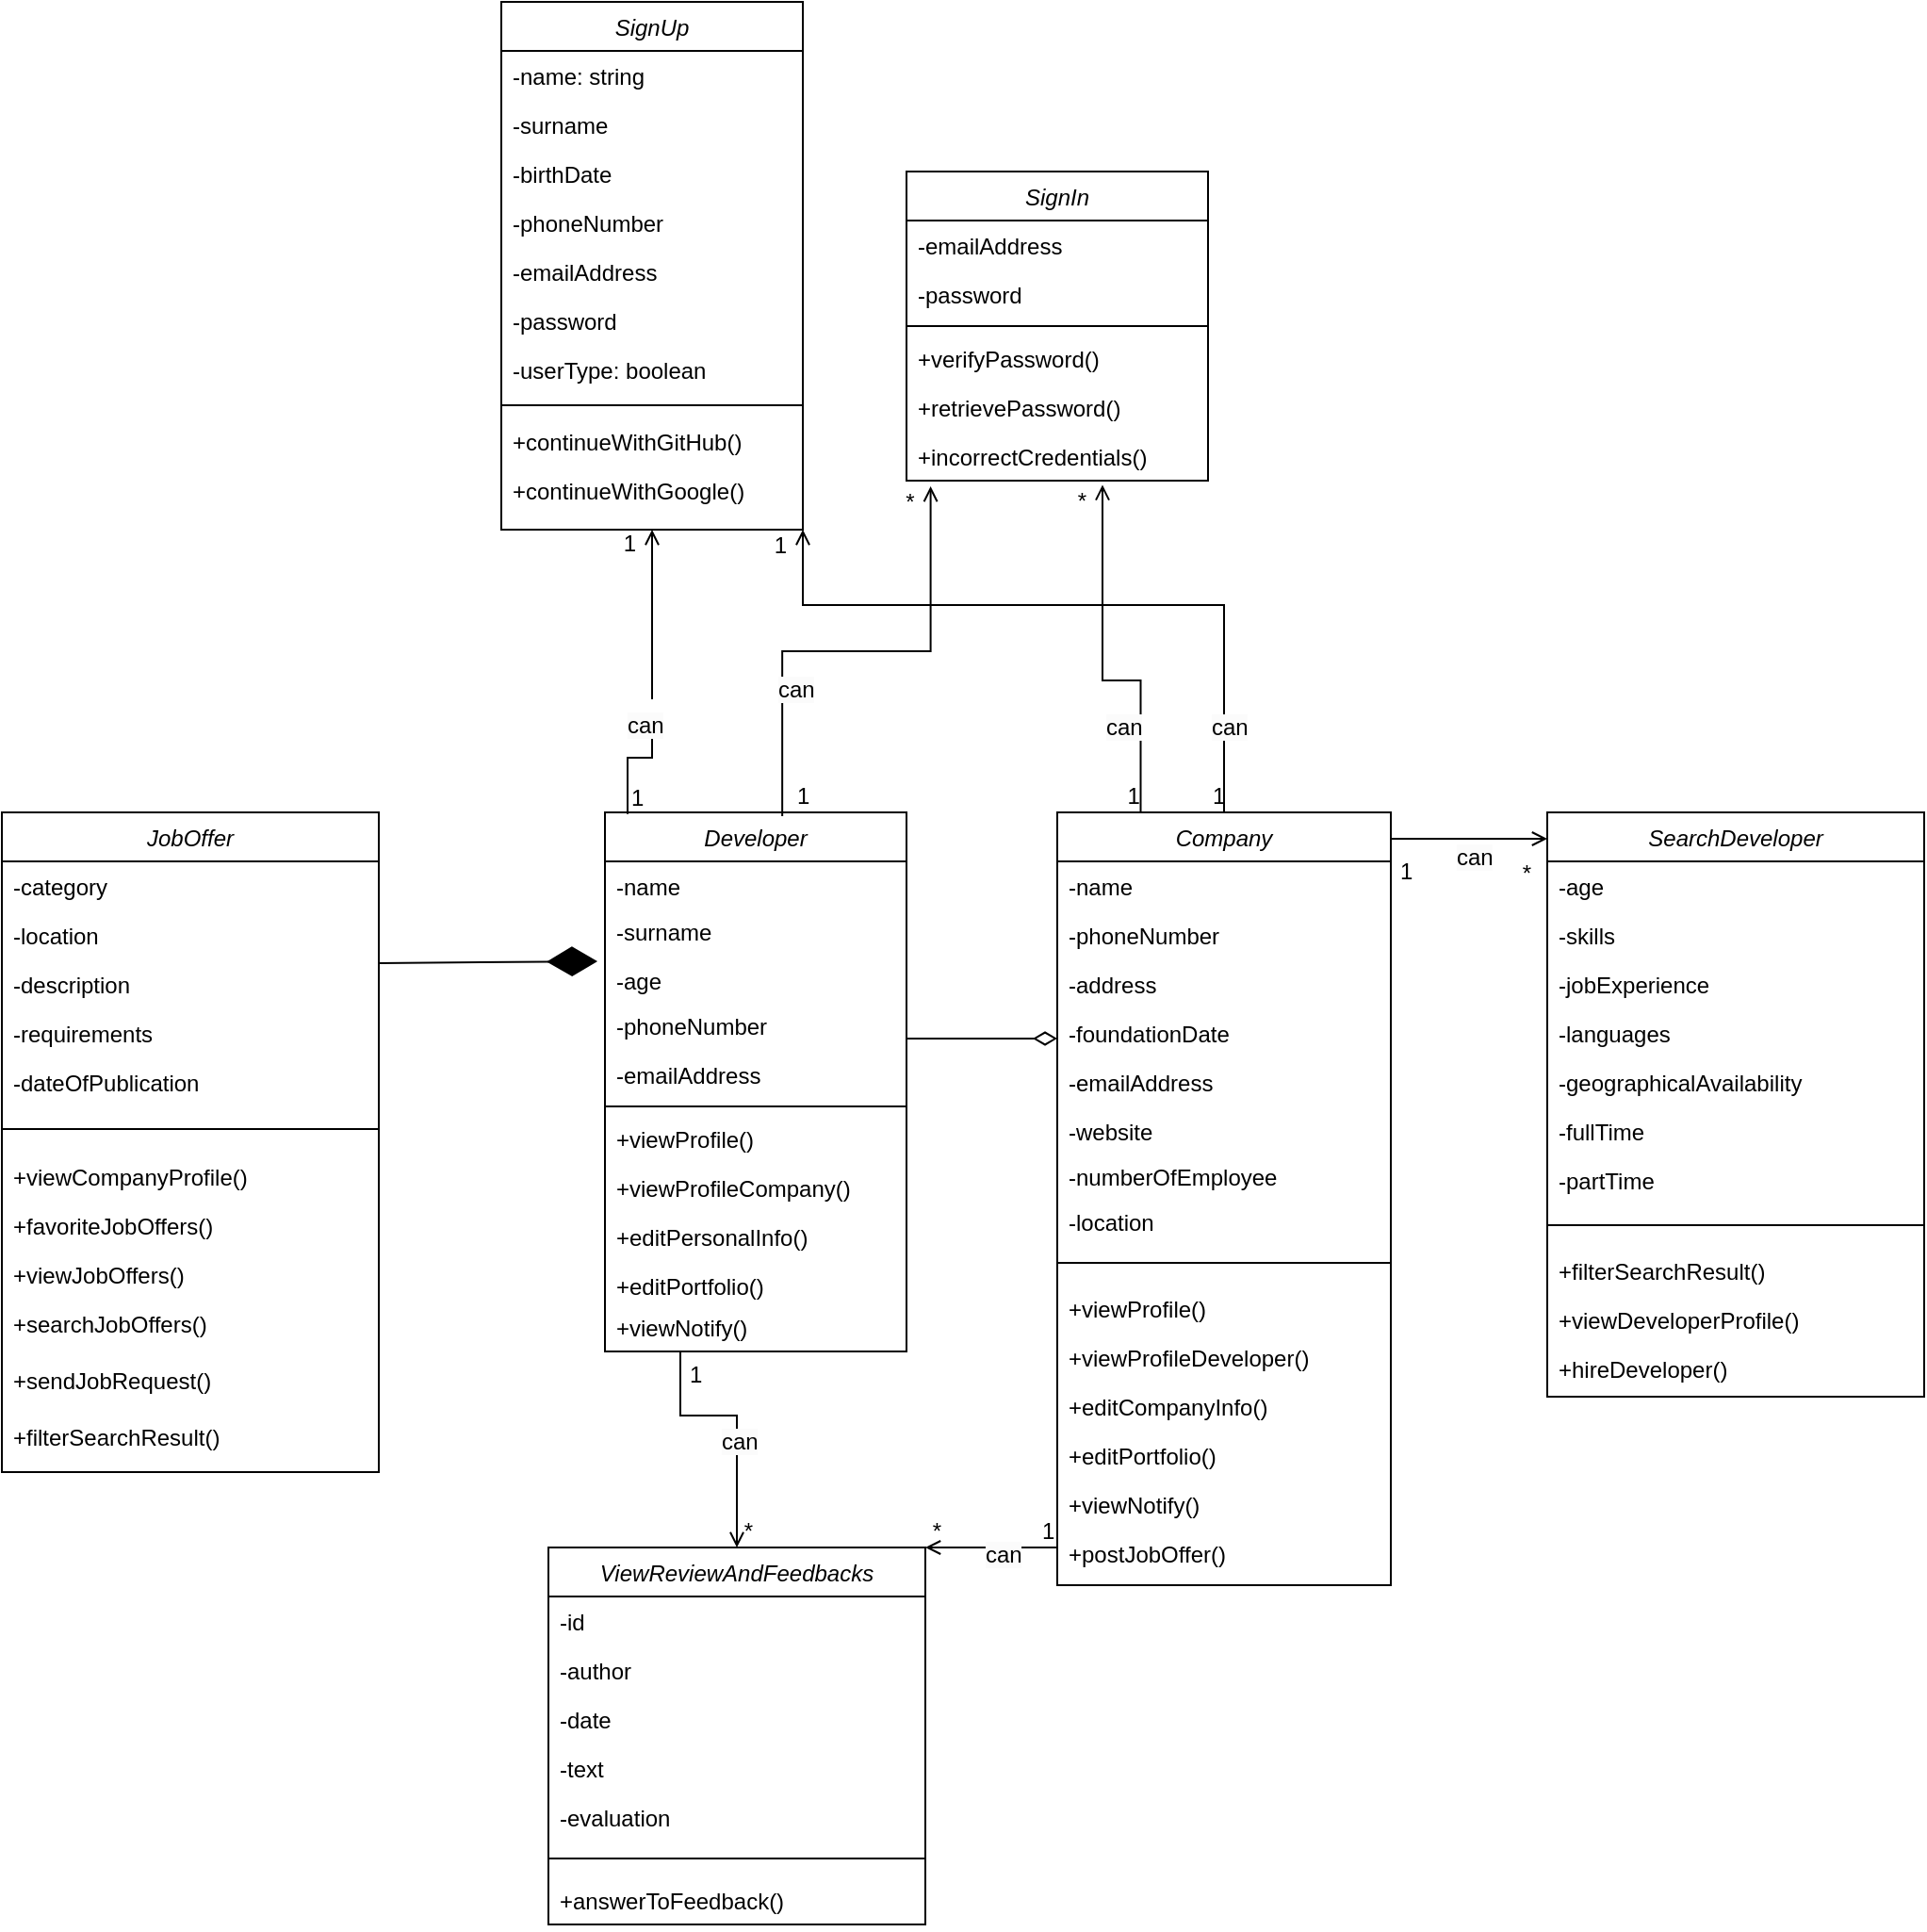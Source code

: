 <mxfile version="20.8.15" type="github">
  <diagram id="C5RBs43oDa-KdzZeNtuy" name="Page-1">
    <mxGraphModel dx="1781" dy="-494" grid="1" gridSize="10" guides="1" tooltips="1" connect="1" arrows="1" fold="1" page="1" pageScale="1" pageWidth="827" pageHeight="1169" math="0" shadow="0">
      <root>
        <mxCell id="WIyWlLk6GJQsqaUBKTNV-0" />
        <mxCell id="WIyWlLk6GJQsqaUBKTNV-1" parent="WIyWlLk6GJQsqaUBKTNV-0" />
        <mxCell id="zVPooRhBjc87-Nn2w2_X-123" value="Developer" style="swimlane;fontStyle=2;align=center;verticalAlign=top;childLayout=stackLayout;horizontal=1;startSize=26;horizontalStack=0;resizeParent=1;resizeLast=0;collapsible=1;marginBottom=0;rounded=0;shadow=0;strokeWidth=1;" parent="WIyWlLk6GJQsqaUBKTNV-1" vertex="1">
          <mxGeometry x="120" y="1680" width="160" height="286" as="geometry">
            <mxRectangle x="230" y="140" width="160" height="26" as="alternateBounds" />
          </mxGeometry>
        </mxCell>
        <mxCell id="zVPooRhBjc87-Nn2w2_X-124" value="-name" style="text;align=left;verticalAlign=top;spacingLeft=4;spacingRight=4;overflow=hidden;rotatable=0;points=[[0,0.5],[1,0.5]];portConstraint=eastwest;rounded=0;shadow=0;html=0;" parent="zVPooRhBjc87-Nn2w2_X-123" vertex="1">
          <mxGeometry y="26" width="160" height="24" as="geometry" />
        </mxCell>
        <mxCell id="zVPooRhBjc87-Nn2w2_X-125" value="-surname" style="text;align=left;verticalAlign=top;spacingLeft=4;spacingRight=4;overflow=hidden;rotatable=0;points=[[0,0.5],[1,0.5]];portConstraint=eastwest;rounded=0;shadow=0;html=0;" parent="zVPooRhBjc87-Nn2w2_X-123" vertex="1">
          <mxGeometry y="50" width="160" height="26" as="geometry" />
        </mxCell>
        <mxCell id="zVPooRhBjc87-Nn2w2_X-126" value="-age" style="text;align=left;verticalAlign=top;spacingLeft=4;spacingRight=4;overflow=hidden;rotatable=0;points=[[0,0.5],[1,0.5]];portConstraint=eastwest;rounded=0;shadow=0;html=0;" parent="zVPooRhBjc87-Nn2w2_X-123" vertex="1">
          <mxGeometry y="76" width="160" height="24" as="geometry" />
        </mxCell>
        <mxCell id="zVPooRhBjc87-Nn2w2_X-127" value="-phoneNumber" style="text;align=left;verticalAlign=top;spacingLeft=4;spacingRight=4;overflow=hidden;rotatable=0;points=[[0,0.5],[1,0.5]];portConstraint=eastwest;rounded=0;shadow=0;html=0;" parent="zVPooRhBjc87-Nn2w2_X-123" vertex="1">
          <mxGeometry y="100" width="160" height="26" as="geometry" />
        </mxCell>
        <mxCell id="zVPooRhBjc87-Nn2w2_X-128" value="-emailAddress" style="text;align=left;verticalAlign=top;spacingLeft=4;spacingRight=4;overflow=hidden;rotatable=0;points=[[0,0.5],[1,0.5]];portConstraint=eastwest;rounded=0;shadow=0;html=0;" parent="zVPooRhBjc87-Nn2w2_X-123" vertex="1">
          <mxGeometry y="126" width="160" height="26" as="geometry" />
        </mxCell>
        <mxCell id="zVPooRhBjc87-Nn2w2_X-129" value="" style="line;html=1;strokeWidth=1;align=left;verticalAlign=middle;spacingTop=-1;spacingLeft=3;spacingRight=3;rotatable=0;labelPosition=right;points=[];portConstraint=eastwest;" parent="zVPooRhBjc87-Nn2w2_X-123" vertex="1">
          <mxGeometry y="152" width="160" height="8" as="geometry" />
        </mxCell>
        <mxCell id="zVPooRhBjc87-Nn2w2_X-286" value="+viewProfile()" style="text;align=left;verticalAlign=top;spacingLeft=4;spacingRight=4;overflow=hidden;rotatable=0;points=[[0,0.5],[1,0.5]];portConstraint=eastwest;rounded=0;shadow=0;html=0;" parent="zVPooRhBjc87-Nn2w2_X-123" vertex="1">
          <mxGeometry y="160" width="160" height="26" as="geometry" />
        </mxCell>
        <mxCell id="zVPooRhBjc87-Nn2w2_X-287" value="+viewProfileCompany()" style="text;align=left;verticalAlign=top;spacingLeft=4;spacingRight=4;overflow=hidden;rotatable=0;points=[[0,0.5],[1,0.5]];portConstraint=eastwest;rounded=0;shadow=0;html=0;" parent="zVPooRhBjc87-Nn2w2_X-123" vertex="1">
          <mxGeometry y="186" width="160" height="26" as="geometry" />
        </mxCell>
        <mxCell id="zVPooRhBjc87-Nn2w2_X-288" value="+editPersonalInfo()" style="text;align=left;verticalAlign=top;spacingLeft=4;spacingRight=4;overflow=hidden;rotatable=0;points=[[0,0.5],[1,0.5]];portConstraint=eastwest;rounded=0;shadow=0;html=0;" parent="zVPooRhBjc87-Nn2w2_X-123" vertex="1">
          <mxGeometry y="212" width="160" height="26" as="geometry" />
        </mxCell>
        <mxCell id="zVPooRhBjc87-Nn2w2_X-289" value="+editPortfolio()" style="text;align=left;verticalAlign=top;spacingLeft=4;spacingRight=4;overflow=hidden;rotatable=0;points=[[0,0.5],[1,0.5]];portConstraint=eastwest;rounded=0;shadow=0;html=0;" parent="zVPooRhBjc87-Nn2w2_X-123" vertex="1">
          <mxGeometry y="238" width="160" height="22" as="geometry" />
        </mxCell>
        <mxCell id="zVPooRhBjc87-Nn2w2_X-290" value="+viewNotify()" style="text;align=left;verticalAlign=top;spacingLeft=4;spacingRight=4;overflow=hidden;rotatable=0;points=[[0,0.5],[1,0.5]];portConstraint=eastwest;rounded=0;shadow=0;html=0;" parent="zVPooRhBjc87-Nn2w2_X-123" vertex="1">
          <mxGeometry y="260" width="160" height="22" as="geometry" />
        </mxCell>
        <mxCell id="zVPooRhBjc87-Nn2w2_X-130" value="Company" style="swimlane;fontStyle=2;align=center;verticalAlign=top;childLayout=stackLayout;horizontal=1;startSize=26;horizontalStack=0;resizeParent=1;resizeLast=0;collapsible=1;marginBottom=0;rounded=0;shadow=0;strokeWidth=1;" parent="WIyWlLk6GJQsqaUBKTNV-1" vertex="1">
          <mxGeometry x="360" y="1680" width="177" height="410" as="geometry">
            <mxRectangle x="230" y="140" width="160" height="26" as="alternateBounds" />
          </mxGeometry>
        </mxCell>
        <mxCell id="zVPooRhBjc87-Nn2w2_X-131" value="-name" style="text;align=left;verticalAlign=top;spacingLeft=4;spacingRight=4;overflow=hidden;rotatable=0;points=[[0,0.5],[1,0.5]];portConstraint=eastwest;rounded=0;shadow=0;html=0;" parent="zVPooRhBjc87-Nn2w2_X-130" vertex="1">
          <mxGeometry y="26" width="177" height="26" as="geometry" />
        </mxCell>
        <mxCell id="zVPooRhBjc87-Nn2w2_X-132" value="-phoneNumber" style="text;align=left;verticalAlign=top;spacingLeft=4;spacingRight=4;overflow=hidden;rotatable=0;points=[[0,0.5],[1,0.5]];portConstraint=eastwest;rounded=0;shadow=0;html=0;" parent="zVPooRhBjc87-Nn2w2_X-130" vertex="1">
          <mxGeometry y="52" width="177" height="26" as="geometry" />
        </mxCell>
        <mxCell id="zVPooRhBjc87-Nn2w2_X-133" value="-address" style="text;align=left;verticalAlign=top;spacingLeft=4;spacingRight=4;overflow=hidden;rotatable=0;points=[[0,0.5],[1,0.5]];portConstraint=eastwest;rounded=0;shadow=0;html=0;" parent="zVPooRhBjc87-Nn2w2_X-130" vertex="1">
          <mxGeometry y="78" width="177" height="26" as="geometry" />
        </mxCell>
        <mxCell id="zVPooRhBjc87-Nn2w2_X-134" value="-foundationDate" style="text;align=left;verticalAlign=top;spacingLeft=4;spacingRight=4;overflow=hidden;rotatable=0;points=[[0,0.5],[1,0.5]];portConstraint=eastwest;rounded=0;shadow=0;html=0;" parent="zVPooRhBjc87-Nn2w2_X-130" vertex="1">
          <mxGeometry y="104" width="177" height="26" as="geometry" />
        </mxCell>
        <mxCell id="zVPooRhBjc87-Nn2w2_X-135" value="-emailAddress" style="text;align=left;verticalAlign=top;spacingLeft=4;spacingRight=4;overflow=hidden;rotatable=0;points=[[0,0.5],[1,0.5]];portConstraint=eastwest;rounded=0;shadow=0;html=0;" parent="zVPooRhBjc87-Nn2w2_X-130" vertex="1">
          <mxGeometry y="130" width="177" height="26" as="geometry" />
        </mxCell>
        <mxCell id="zVPooRhBjc87-Nn2w2_X-296" value="-website" style="text;align=left;verticalAlign=top;spacingLeft=4;spacingRight=4;overflow=hidden;rotatable=0;points=[[0,0.5],[1,0.5]];portConstraint=eastwest;rounded=0;shadow=0;html=0;" parent="zVPooRhBjc87-Nn2w2_X-130" vertex="1">
          <mxGeometry y="156" width="177" height="24" as="geometry" />
        </mxCell>
        <mxCell id="zVPooRhBjc87-Nn2w2_X-297" value="-numberOfEmployee" style="text;align=left;verticalAlign=top;spacingLeft=4;spacingRight=4;overflow=hidden;rotatable=0;points=[[0,0.5],[1,0.5]];portConstraint=eastwest;rounded=0;shadow=0;html=0;" parent="zVPooRhBjc87-Nn2w2_X-130" vertex="1">
          <mxGeometry y="180" width="177" height="24" as="geometry" />
        </mxCell>
        <mxCell id="zVPooRhBjc87-Nn2w2_X-298" value="-location" style="text;align=left;verticalAlign=top;spacingLeft=4;spacingRight=4;overflow=hidden;rotatable=0;points=[[0,0.5],[1,0.5]];portConstraint=eastwest;rounded=0;shadow=0;html=0;" parent="zVPooRhBjc87-Nn2w2_X-130" vertex="1">
          <mxGeometry y="204" width="177" height="24" as="geometry" />
        </mxCell>
        <mxCell id="zVPooRhBjc87-Nn2w2_X-136" value="" style="line;html=1;strokeWidth=1;align=left;verticalAlign=middle;spacingTop=-1;spacingLeft=3;spacingRight=3;rotatable=0;labelPosition=right;points=[];portConstraint=eastwest;" parent="zVPooRhBjc87-Nn2w2_X-130" vertex="1">
          <mxGeometry y="228" width="177" height="22" as="geometry" />
        </mxCell>
        <mxCell id="zVPooRhBjc87-Nn2w2_X-276" value="+viewProfile()" style="text;align=left;verticalAlign=top;spacingLeft=4;spacingRight=4;overflow=hidden;rotatable=0;points=[[0,0.5],[1,0.5]];portConstraint=eastwest;rounded=0;shadow=0;html=0;" parent="zVPooRhBjc87-Nn2w2_X-130" vertex="1">
          <mxGeometry y="250" width="177" height="26" as="geometry" />
        </mxCell>
        <mxCell id="zVPooRhBjc87-Nn2w2_X-277" value="+viewProfileDeveloper()" style="text;align=left;verticalAlign=top;spacingLeft=4;spacingRight=4;overflow=hidden;rotatable=0;points=[[0,0.5],[1,0.5]];portConstraint=eastwest;rounded=0;shadow=0;html=0;" parent="zVPooRhBjc87-Nn2w2_X-130" vertex="1">
          <mxGeometry y="276" width="177" height="26" as="geometry" />
        </mxCell>
        <mxCell id="zVPooRhBjc87-Nn2w2_X-278" value="+editCompanyInfo()" style="text;align=left;verticalAlign=top;spacingLeft=4;spacingRight=4;overflow=hidden;rotatable=0;points=[[0,0.5],[1,0.5]];portConstraint=eastwest;rounded=0;shadow=0;html=0;" parent="zVPooRhBjc87-Nn2w2_X-130" vertex="1">
          <mxGeometry y="302" width="177" height="26" as="geometry" />
        </mxCell>
        <mxCell id="zVPooRhBjc87-Nn2w2_X-279" value="+editPortfolio()" style="text;align=left;verticalAlign=top;spacingLeft=4;spacingRight=4;overflow=hidden;rotatable=0;points=[[0,0.5],[1,0.5]];portConstraint=eastwest;rounded=0;shadow=0;html=0;" parent="zVPooRhBjc87-Nn2w2_X-130" vertex="1">
          <mxGeometry y="328" width="177" height="26" as="geometry" />
        </mxCell>
        <mxCell id="zVPooRhBjc87-Nn2w2_X-291" value="+viewNotify()" style="text;align=left;verticalAlign=top;spacingLeft=4;spacingRight=4;overflow=hidden;rotatable=0;points=[[0,0.5],[1,0.5]];portConstraint=eastwest;rounded=0;shadow=0;html=0;" parent="zVPooRhBjc87-Nn2w2_X-130" vertex="1">
          <mxGeometry y="354" width="177" height="26" as="geometry" />
        </mxCell>
        <mxCell id="zVPooRhBjc87-Nn2w2_X-295" value="+postJobOffer()" style="text;align=left;verticalAlign=top;spacingLeft=4;spacingRight=4;overflow=hidden;rotatable=0;points=[[0,0.5],[1,0.5]];portConstraint=eastwest;rounded=0;shadow=0;html=0;" parent="zVPooRhBjc87-Nn2w2_X-130" vertex="1">
          <mxGeometry y="380" width="177" height="26" as="geometry" />
        </mxCell>
        <mxCell id="zVPooRhBjc87-Nn2w2_X-137" value="SignIn" style="swimlane;fontStyle=2;align=center;verticalAlign=top;childLayout=stackLayout;horizontal=1;startSize=26;horizontalStack=0;resizeParent=1;resizeLast=0;collapsible=1;marginBottom=0;rounded=0;shadow=0;strokeWidth=1;" parent="WIyWlLk6GJQsqaUBKTNV-1" vertex="1">
          <mxGeometry x="280" y="1340" width="160" height="164" as="geometry">
            <mxRectangle x="230" y="140" width="160" height="26" as="alternateBounds" />
          </mxGeometry>
        </mxCell>
        <mxCell id="zVPooRhBjc87-Nn2w2_X-138" value="-emailAddress" style="text;align=left;verticalAlign=top;spacingLeft=4;spacingRight=4;overflow=hidden;rotatable=0;points=[[0,0.5],[1,0.5]];portConstraint=eastwest;" parent="zVPooRhBjc87-Nn2w2_X-137" vertex="1">
          <mxGeometry y="26" width="160" height="26" as="geometry" />
        </mxCell>
        <mxCell id="zVPooRhBjc87-Nn2w2_X-139" value="-password" style="text;align=left;verticalAlign=top;spacingLeft=4;spacingRight=4;overflow=hidden;rotatable=0;points=[[0,0.5],[1,0.5]];portConstraint=eastwest;rounded=0;shadow=0;html=0;" parent="zVPooRhBjc87-Nn2w2_X-137" vertex="1">
          <mxGeometry y="52" width="160" height="26" as="geometry" />
        </mxCell>
        <mxCell id="zVPooRhBjc87-Nn2w2_X-140" value="" style="line;html=1;strokeWidth=1;align=left;verticalAlign=middle;spacingTop=-1;spacingLeft=3;spacingRight=3;rotatable=0;labelPosition=right;points=[];portConstraint=eastwest;" parent="zVPooRhBjc87-Nn2w2_X-137" vertex="1">
          <mxGeometry y="78" width="160" height="8" as="geometry" />
        </mxCell>
        <mxCell id="zVPooRhBjc87-Nn2w2_X-141" value="+verifyPassword()" style="text;align=left;verticalAlign=top;spacingLeft=4;spacingRight=4;overflow=hidden;rotatable=0;points=[[0,0.5],[1,0.5]];portConstraint=eastwest;rounded=0;shadow=0;html=0;" parent="zVPooRhBjc87-Nn2w2_X-137" vertex="1">
          <mxGeometry y="86" width="160" height="26" as="geometry" />
        </mxCell>
        <mxCell id="zVPooRhBjc87-Nn2w2_X-142" value="+retrievePassword()" style="text;align=left;verticalAlign=top;spacingLeft=4;spacingRight=4;overflow=hidden;rotatable=0;points=[[0,0.5],[1,0.5]];portConstraint=eastwest;rounded=0;shadow=0;html=0;" parent="zVPooRhBjc87-Nn2w2_X-137" vertex="1">
          <mxGeometry y="112" width="160" height="26" as="geometry" />
        </mxCell>
        <mxCell id="zVPooRhBjc87-Nn2w2_X-143" value="+incorrectCredentials()" style="text;align=left;verticalAlign=top;spacingLeft=4;spacingRight=4;overflow=hidden;rotatable=0;points=[[0,0.5],[1,0.5]];portConstraint=eastwest;rounded=0;shadow=0;html=0;" parent="zVPooRhBjc87-Nn2w2_X-137" vertex="1">
          <mxGeometry y="138" width="160" height="26" as="geometry" />
        </mxCell>
        <mxCell id="zVPooRhBjc87-Nn2w2_X-144" value="SignUp" style="swimlane;fontStyle=2;align=center;verticalAlign=top;childLayout=stackLayout;horizontal=1;startSize=26;horizontalStack=0;resizeParent=1;resizeLast=0;collapsible=1;marginBottom=0;rounded=0;shadow=0;strokeWidth=1;" parent="WIyWlLk6GJQsqaUBKTNV-1" vertex="1">
          <mxGeometry x="65" y="1250" width="160" height="280" as="geometry">
            <mxRectangle x="230" y="140" width="160" height="26" as="alternateBounds" />
          </mxGeometry>
        </mxCell>
        <mxCell id="zVPooRhBjc87-Nn2w2_X-145" value="-name: string" style="text;align=left;verticalAlign=top;spacingLeft=4;spacingRight=4;overflow=hidden;rotatable=0;points=[[0,0.5],[1,0.5]];portConstraint=eastwest;" parent="zVPooRhBjc87-Nn2w2_X-144" vertex="1">
          <mxGeometry y="26" width="160" height="26" as="geometry" />
        </mxCell>
        <mxCell id="zVPooRhBjc87-Nn2w2_X-146" value="-surname" style="text;align=left;verticalAlign=top;spacingLeft=4;spacingRight=4;overflow=hidden;rotatable=0;points=[[0,0.5],[1,0.5]];portConstraint=eastwest;rounded=0;shadow=0;html=0;" parent="zVPooRhBjc87-Nn2w2_X-144" vertex="1">
          <mxGeometry y="52" width="160" height="26" as="geometry" />
        </mxCell>
        <mxCell id="zVPooRhBjc87-Nn2w2_X-147" value="-birthDate" style="text;align=left;verticalAlign=top;spacingLeft=4;spacingRight=4;overflow=hidden;rotatable=0;points=[[0,0.5],[1,0.5]];portConstraint=eastwest;rounded=0;shadow=0;html=0;" parent="zVPooRhBjc87-Nn2w2_X-144" vertex="1">
          <mxGeometry y="78" width="160" height="26" as="geometry" />
        </mxCell>
        <mxCell id="zVPooRhBjc87-Nn2w2_X-148" value="-phoneNumber" style="text;align=left;verticalAlign=top;spacingLeft=4;spacingRight=4;overflow=hidden;rotatable=0;points=[[0,0.5],[1,0.5]];portConstraint=eastwest;rounded=0;shadow=0;html=0;" parent="zVPooRhBjc87-Nn2w2_X-144" vertex="1">
          <mxGeometry y="104" width="160" height="26" as="geometry" />
        </mxCell>
        <mxCell id="zVPooRhBjc87-Nn2w2_X-149" value="-emailAddress" style="text;align=left;verticalAlign=top;spacingLeft=4;spacingRight=4;overflow=hidden;rotatable=0;points=[[0,0.5],[1,0.5]];portConstraint=eastwest;rounded=0;shadow=0;html=0;" parent="zVPooRhBjc87-Nn2w2_X-144" vertex="1">
          <mxGeometry y="130" width="160" height="26" as="geometry" />
        </mxCell>
        <mxCell id="zVPooRhBjc87-Nn2w2_X-150" value="-password" style="text;align=left;verticalAlign=top;spacingLeft=4;spacingRight=4;overflow=hidden;rotatable=0;points=[[0,0.5],[1,0.5]];portConstraint=eastwest;rounded=0;shadow=0;html=0;" parent="zVPooRhBjc87-Nn2w2_X-144" vertex="1">
          <mxGeometry y="156" width="160" height="26" as="geometry" />
        </mxCell>
        <mxCell id="zVPooRhBjc87-Nn2w2_X-151" value="-userType: boolean" style="text;align=left;verticalAlign=top;spacingLeft=4;spacingRight=4;overflow=hidden;rotatable=0;points=[[0,0.5],[1,0.5]];portConstraint=eastwest;rounded=0;shadow=0;html=0;" parent="zVPooRhBjc87-Nn2w2_X-144" vertex="1">
          <mxGeometry y="182" width="160" height="26" as="geometry" />
        </mxCell>
        <mxCell id="zVPooRhBjc87-Nn2w2_X-152" value="" style="line;html=1;strokeWidth=1;align=left;verticalAlign=middle;spacingTop=-1;spacingLeft=3;spacingRight=3;rotatable=0;labelPosition=right;points=[];portConstraint=eastwest;" parent="zVPooRhBjc87-Nn2w2_X-144" vertex="1">
          <mxGeometry y="208" width="160" height="12" as="geometry" />
        </mxCell>
        <mxCell id="zVPooRhBjc87-Nn2w2_X-153" value="+continueWithGitHub()" style="text;align=left;verticalAlign=top;spacingLeft=4;spacingRight=4;overflow=hidden;rotatable=0;points=[[0,0.5],[1,0.5]];portConstraint=eastwest;rounded=0;shadow=0;html=0;" parent="zVPooRhBjc87-Nn2w2_X-144" vertex="1">
          <mxGeometry y="220" width="160" height="26" as="geometry" />
        </mxCell>
        <mxCell id="zVPooRhBjc87-Nn2w2_X-154" value="+continueWithGoogle()" style="text;align=left;verticalAlign=top;spacingLeft=4;spacingRight=4;overflow=hidden;rotatable=0;points=[[0,0.5],[1,0.5]];portConstraint=eastwest;rounded=0;shadow=0;html=0;" parent="zVPooRhBjc87-Nn2w2_X-144" vertex="1">
          <mxGeometry y="246" width="160" height="26" as="geometry" />
        </mxCell>
        <mxCell id="zVPooRhBjc87-Nn2w2_X-166" value="ViewReviewAndFeedbacks" style="swimlane;fontStyle=2;align=center;verticalAlign=top;childLayout=stackLayout;horizontal=1;startSize=26;horizontalStack=0;resizeParent=1;resizeLast=0;collapsible=1;marginBottom=0;rounded=0;shadow=0;strokeWidth=1;" parent="WIyWlLk6GJQsqaUBKTNV-1" vertex="1">
          <mxGeometry x="90" y="2070" width="200" height="200" as="geometry">
            <mxRectangle x="230" y="140" width="160" height="26" as="alternateBounds" />
          </mxGeometry>
        </mxCell>
        <mxCell id="zVPooRhBjc87-Nn2w2_X-167" value="-id" style="text;align=left;verticalAlign=top;spacingLeft=4;spacingRight=4;overflow=hidden;rotatable=0;points=[[0,0.5],[1,0.5]];portConstraint=eastwest;" parent="zVPooRhBjc87-Nn2w2_X-166" vertex="1">
          <mxGeometry y="26" width="200" height="26" as="geometry" />
        </mxCell>
        <mxCell id="zVPooRhBjc87-Nn2w2_X-168" value="-author" style="text;align=left;verticalAlign=top;spacingLeft=4;spacingRight=4;overflow=hidden;rotatable=0;points=[[0,0.5],[1,0.5]];portConstraint=eastwest;rounded=0;shadow=0;html=0;" parent="zVPooRhBjc87-Nn2w2_X-166" vertex="1">
          <mxGeometry y="52" width="200" height="26" as="geometry" />
        </mxCell>
        <mxCell id="zVPooRhBjc87-Nn2w2_X-169" value="-date" style="text;align=left;verticalAlign=top;spacingLeft=4;spacingRight=4;overflow=hidden;rotatable=0;points=[[0,0.5],[1,0.5]];portConstraint=eastwest;rounded=0;shadow=0;html=0;" parent="zVPooRhBjc87-Nn2w2_X-166" vertex="1">
          <mxGeometry y="78" width="200" height="26" as="geometry" />
        </mxCell>
        <mxCell id="zVPooRhBjc87-Nn2w2_X-170" value="-text" style="text;align=left;verticalAlign=top;spacingLeft=4;spacingRight=4;overflow=hidden;rotatable=0;points=[[0,0.5],[1,0.5]];portConstraint=eastwest;rounded=0;shadow=0;html=0;" parent="zVPooRhBjc87-Nn2w2_X-166" vertex="1">
          <mxGeometry y="104" width="200" height="26" as="geometry" />
        </mxCell>
        <mxCell id="zVPooRhBjc87-Nn2w2_X-171" value="-evaluation" style="text;align=left;verticalAlign=top;spacingLeft=4;spacingRight=4;overflow=hidden;rotatable=0;points=[[0,0.5],[1,0.5]];portConstraint=eastwest;rounded=0;shadow=0;html=0;" parent="zVPooRhBjc87-Nn2w2_X-166" vertex="1">
          <mxGeometry y="130" width="200" height="26" as="geometry" />
        </mxCell>
        <mxCell id="zVPooRhBjc87-Nn2w2_X-172" value="" style="line;html=1;strokeWidth=1;align=left;verticalAlign=middle;spacingTop=-1;spacingLeft=3;spacingRight=3;rotatable=0;labelPosition=right;points=[];portConstraint=eastwest;" parent="zVPooRhBjc87-Nn2w2_X-166" vertex="1">
          <mxGeometry y="156" width="200" height="18" as="geometry" />
        </mxCell>
        <mxCell id="zVPooRhBjc87-Nn2w2_X-173" value="+answerToFeedback()" style="text;align=left;verticalAlign=top;spacingLeft=4;spacingRight=4;overflow=hidden;rotatable=0;points=[[0,0.5],[1,0.5]];portConstraint=eastwest;rounded=0;shadow=0;html=0;" parent="zVPooRhBjc87-Nn2w2_X-166" vertex="1">
          <mxGeometry y="174" width="200" height="26" as="geometry" />
        </mxCell>
        <mxCell id="zVPooRhBjc87-Nn2w2_X-174" value="SearchDeveloper" style="swimlane;fontStyle=2;align=center;verticalAlign=top;childLayout=stackLayout;horizontal=1;startSize=26;horizontalStack=0;resizeParent=1;resizeLast=0;collapsible=1;marginBottom=0;rounded=0;shadow=0;strokeWidth=1;" parent="WIyWlLk6GJQsqaUBKTNV-1" vertex="1">
          <mxGeometry x="620" y="1680" width="200" height="310" as="geometry">
            <mxRectangle x="230" y="140" width="160" height="26" as="alternateBounds" />
          </mxGeometry>
        </mxCell>
        <mxCell id="zVPooRhBjc87-Nn2w2_X-175" value="-age" style="text;align=left;verticalAlign=top;spacingLeft=4;spacingRight=4;overflow=hidden;rotatable=0;points=[[0,0.5],[1,0.5]];portConstraint=eastwest;rounded=0;shadow=0;html=0;" parent="zVPooRhBjc87-Nn2w2_X-174" vertex="1">
          <mxGeometry y="26" width="200" height="26" as="geometry" />
        </mxCell>
        <mxCell id="zVPooRhBjc87-Nn2w2_X-176" value="-skills" style="text;align=left;verticalAlign=top;spacingLeft=4;spacingRight=4;overflow=hidden;rotatable=0;points=[[0,0.5],[1,0.5]];portConstraint=eastwest;rounded=0;shadow=0;html=0;" parent="zVPooRhBjc87-Nn2w2_X-174" vertex="1">
          <mxGeometry y="52" width="200" height="26" as="geometry" />
        </mxCell>
        <mxCell id="zVPooRhBjc87-Nn2w2_X-177" value="-jobExperience" style="text;align=left;verticalAlign=top;spacingLeft=4;spacingRight=4;overflow=hidden;rotatable=0;points=[[0,0.5],[1,0.5]];portConstraint=eastwest;rounded=0;shadow=0;html=0;" parent="zVPooRhBjc87-Nn2w2_X-174" vertex="1">
          <mxGeometry y="78" width="200" height="26" as="geometry" />
        </mxCell>
        <mxCell id="zVPooRhBjc87-Nn2w2_X-178" value="-languages" style="text;align=left;verticalAlign=top;spacingLeft=4;spacingRight=4;overflow=hidden;rotatable=0;points=[[0,0.5],[1,0.5]];portConstraint=eastwest;rounded=0;shadow=0;html=0;" parent="zVPooRhBjc87-Nn2w2_X-174" vertex="1">
          <mxGeometry y="104" width="200" height="26" as="geometry" />
        </mxCell>
        <mxCell id="zVPooRhBjc87-Nn2w2_X-179" value="-geographicalAvailability" style="text;align=left;verticalAlign=top;spacingLeft=4;spacingRight=4;overflow=hidden;rotatable=0;points=[[0,0.5],[1,0.5]];portConstraint=eastwest;rounded=0;shadow=0;html=0;" parent="zVPooRhBjc87-Nn2w2_X-174" vertex="1">
          <mxGeometry y="130" width="200" height="26" as="geometry" />
        </mxCell>
        <mxCell id="zVPooRhBjc87-Nn2w2_X-180" value="-fullTime" style="text;align=left;verticalAlign=top;spacingLeft=4;spacingRight=4;overflow=hidden;rotatable=0;points=[[0,0.5],[1,0.5]];portConstraint=eastwest;rounded=0;shadow=0;html=0;" parent="zVPooRhBjc87-Nn2w2_X-174" vertex="1">
          <mxGeometry y="156" width="200" height="26" as="geometry" />
        </mxCell>
        <mxCell id="zVPooRhBjc87-Nn2w2_X-181" value="-partTime" style="text;align=left;verticalAlign=top;spacingLeft=4;spacingRight=4;overflow=hidden;rotatable=0;points=[[0,0.5],[1,0.5]];portConstraint=eastwest;rounded=0;shadow=0;html=0;" parent="zVPooRhBjc87-Nn2w2_X-174" vertex="1">
          <mxGeometry y="182" width="200" height="26" as="geometry" />
        </mxCell>
        <mxCell id="zVPooRhBjc87-Nn2w2_X-182" value="" style="line;html=1;strokeWidth=1;align=left;verticalAlign=middle;spacingTop=-1;spacingLeft=3;spacingRight=3;rotatable=0;labelPosition=right;points=[];portConstraint=eastwest;" parent="zVPooRhBjc87-Nn2w2_X-174" vertex="1">
          <mxGeometry y="208" width="200" height="22" as="geometry" />
        </mxCell>
        <mxCell id="zVPooRhBjc87-Nn2w2_X-183" value="+filterSearchResult()" style="text;align=left;verticalAlign=top;spacingLeft=4;spacingRight=4;overflow=hidden;rotatable=0;points=[[0,0.5],[1,0.5]];portConstraint=eastwest;rounded=0;shadow=0;html=0;" parent="zVPooRhBjc87-Nn2w2_X-174" vertex="1">
          <mxGeometry y="230" width="200" height="26" as="geometry" />
        </mxCell>
        <mxCell id="zVPooRhBjc87-Nn2w2_X-184" value="+viewDeveloperProfile()" style="text;align=left;verticalAlign=top;spacingLeft=4;spacingRight=4;overflow=hidden;rotatable=0;points=[[0,0.5],[1,0.5]];portConstraint=eastwest;rounded=0;shadow=0;html=0;" parent="zVPooRhBjc87-Nn2w2_X-174" vertex="1">
          <mxGeometry y="256" width="200" height="26" as="geometry" />
        </mxCell>
        <mxCell id="zVPooRhBjc87-Nn2w2_X-185" value="+hireDeveloper()" style="text;align=left;verticalAlign=top;spacingLeft=4;spacingRight=4;overflow=hidden;rotatable=0;points=[[0,0.5],[1,0.5]];portConstraint=eastwest;rounded=0;shadow=0;html=0;" parent="zVPooRhBjc87-Nn2w2_X-174" vertex="1">
          <mxGeometry y="282" width="200" height="26" as="geometry" />
        </mxCell>
        <mxCell id="zVPooRhBjc87-Nn2w2_X-208" value="" style="endArrow=open;shadow=0;strokeWidth=1;rounded=0;endFill=1;edgeStyle=elbowEdgeStyle;elbow=vertical;entryX=0.65;entryY=1.085;entryDx=0;entryDy=0;entryPerimeter=0;exitX=0.25;exitY=0;exitDx=0;exitDy=0;" parent="WIyWlLk6GJQsqaUBKTNV-1" source="zVPooRhBjc87-Nn2w2_X-130" target="zVPooRhBjc87-Nn2w2_X-143" edge="1">
          <mxGeometry x="0.5" y="41" relative="1" as="geometry">
            <mxPoint x="157" y="1701" as="sourcePoint" />
            <mxPoint x="288" y="1645.992" as="targetPoint" />
            <mxPoint x="-40" y="32" as="offset" />
            <Array as="points">
              <mxPoint x="490" y="1610" />
            </Array>
          </mxGeometry>
        </mxCell>
        <mxCell id="zVPooRhBjc87-Nn2w2_X-209" value="1" style="resizable=0;align=left;verticalAlign=bottom;labelBackgroundColor=none;fontSize=12;" parent="zVPooRhBjc87-Nn2w2_X-208" connectable="0" vertex="1">
          <mxGeometry x="-1" relative="1" as="geometry">
            <mxPoint x="-9" as="offset" />
          </mxGeometry>
        </mxCell>
        <mxCell id="zVPooRhBjc87-Nn2w2_X-210" value="*" style="resizable=0;align=right;verticalAlign=bottom;labelBackgroundColor=none;fontSize=12;" parent="zVPooRhBjc87-Nn2w2_X-208" connectable="0" vertex="1">
          <mxGeometry x="1" relative="1" as="geometry">
            <mxPoint x="-7" y="17" as="offset" />
          </mxGeometry>
        </mxCell>
        <mxCell id="zVPooRhBjc87-Nn2w2_X-211" value="" style="endArrow=open;shadow=0;strokeWidth=1;rounded=0;endFill=1;edgeStyle=elbowEdgeStyle;elbow=vertical;entryX=0.5;entryY=1;entryDx=0;entryDy=0;startArrow=none;" parent="WIyWlLk6GJQsqaUBKTNV-1" source="zVPooRhBjc87-Nn2w2_X-229" target="zVPooRhBjc87-Nn2w2_X-144" edge="1">
          <mxGeometry x="0.5" y="41" relative="1" as="geometry">
            <mxPoint x="117" y="1691" as="sourcePoint" />
            <mxPoint x="210" y="1651" as="targetPoint" />
            <mxPoint x="-40" y="32" as="offset" />
            <Array as="points" />
          </mxGeometry>
        </mxCell>
        <mxCell id="zVPooRhBjc87-Nn2w2_X-212" value="1" style="resizable=0;align=right;verticalAlign=bottom;labelBackgroundColor=none;fontSize=12;" parent="zVPooRhBjc87-Nn2w2_X-211" connectable="0" vertex="1">
          <mxGeometry x="1" relative="1" as="geometry">
            <mxPoint x="-7" y="16" as="offset" />
          </mxGeometry>
        </mxCell>
        <mxCell id="zVPooRhBjc87-Nn2w2_X-213" value="" style="endArrow=open;shadow=0;strokeWidth=1;rounded=0;endFill=1;edgeStyle=elbowEdgeStyle;elbow=vertical;entryX=1;entryY=1;entryDx=0;entryDy=0;exitX=0.5;exitY=0;exitDx=0;exitDy=0;" parent="WIyWlLk6GJQsqaUBKTNV-1" source="zVPooRhBjc87-Nn2w2_X-130" target="zVPooRhBjc87-Nn2w2_X-144" edge="1">
          <mxGeometry x="0.5" y="41" relative="1" as="geometry">
            <mxPoint x="350" y="1691" as="sourcePoint" />
            <mxPoint x="260" y="1631" as="targetPoint" />
            <mxPoint x="-40" y="32" as="offset" />
            <Array as="points">
              <mxPoint x="380" y="1570" />
            </Array>
          </mxGeometry>
        </mxCell>
        <mxCell id="zVPooRhBjc87-Nn2w2_X-214" value="1" style="resizable=0;align=left;verticalAlign=bottom;labelBackgroundColor=none;fontSize=12;" parent="zVPooRhBjc87-Nn2w2_X-213" connectable="0" vertex="1">
          <mxGeometry x="-1" relative="1" as="geometry">
            <mxPoint x="-8" as="offset" />
          </mxGeometry>
        </mxCell>
        <mxCell id="zVPooRhBjc87-Nn2w2_X-215" value="1" style="resizable=0;align=right;verticalAlign=bottom;labelBackgroundColor=none;fontSize=12;" parent="zVPooRhBjc87-Nn2w2_X-213" connectable="0" vertex="1">
          <mxGeometry x="1" relative="1" as="geometry">
            <mxPoint x="-7" y="17" as="offset" />
          </mxGeometry>
        </mxCell>
        <mxCell id="zVPooRhBjc87-Nn2w2_X-216" value="" style="html=1;endArrow=diamondThin;endFill=0;edgeStyle=elbowEdgeStyle;elbow=vertical;endSize=10;rounded=0;" parent="WIyWlLk6GJQsqaUBKTNV-1" edge="1">
          <mxGeometry width="160" relative="1" as="geometry">
            <mxPoint x="280" y="1800" as="sourcePoint" />
            <mxPoint x="360" y="1800" as="targetPoint" />
            <Array as="points" />
          </mxGeometry>
        </mxCell>
        <mxCell id="zVPooRhBjc87-Nn2w2_X-217" value="&lt;span style=&quot;caret-color: rgb(0, 0, 0); color: rgb(0, 0, 0); font-family: Helvetica; font-size: 12px; font-style: normal; font-variant-caps: normal; font-weight: 400; letter-spacing: normal; text-align: center; text-indent: 0px; text-transform: none; word-spacing: 0px; -webkit-text-stroke-width: 0px; background-color: rgb(251, 251, 251); text-decoration: none; float: none; display: inline !important;&quot;&gt;can&lt;/span&gt;" style="text;whiteSpace=wrap;html=1;" parent="WIyWlLk6GJQsqaUBKTNV-1" vertex="1">
          <mxGeometry x="440" y="1621" width="30" height="20" as="geometry" />
        </mxCell>
        <mxCell id="zVPooRhBjc87-Nn2w2_X-219" value="" style="endArrow=open;shadow=0;strokeWidth=1;rounded=0;endFill=1;edgeStyle=elbowEdgeStyle;elbow=vertical;entryX=0.08;entryY=1.115;entryDx=0;entryDy=0;entryPerimeter=0;exitX=0.588;exitY=0.007;exitDx=0;exitDy=0;exitPerimeter=0;" parent="WIyWlLk6GJQsqaUBKTNV-1" source="zVPooRhBjc87-Nn2w2_X-123" target="zVPooRhBjc87-Nn2w2_X-143" edge="1">
          <mxGeometry x="0.5" y="41" relative="1" as="geometry">
            <mxPoint x="200" y="1691" as="sourcePoint" />
            <mxPoint x="421" y="1637.21" as="targetPoint" />
            <mxPoint x="-40" y="32" as="offset" />
            <Array as="points" />
          </mxGeometry>
        </mxCell>
        <mxCell id="zVPooRhBjc87-Nn2w2_X-220" value="*" style="resizable=0;align=right;verticalAlign=bottom;labelBackgroundColor=none;fontSize=12;" parent="zVPooRhBjc87-Nn2w2_X-219" connectable="0" vertex="1">
          <mxGeometry x="1" relative="1" as="geometry">
            <mxPoint x="-7" y="17" as="offset" />
          </mxGeometry>
        </mxCell>
        <mxCell id="zVPooRhBjc87-Nn2w2_X-221" value="&lt;span style=&quot;caret-color: rgb(0, 0, 0); color: rgb(0, 0, 0); font-family: Helvetica; font-size: 12px; font-style: normal; font-variant-caps: normal; font-weight: 400; letter-spacing: normal; text-align: center; text-indent: 0px; text-transform: none; word-spacing: 0px; -webkit-text-stroke-width: 0px; background-color: rgb(251, 251, 251); text-decoration: none; float: none; display: inline !important;&quot;&gt;can&lt;/span&gt;" style="text;whiteSpace=wrap;html=1;" parent="WIyWlLk6GJQsqaUBKTNV-1" vertex="1">
          <mxGeometry x="210" y="1601" width="30" height="20" as="geometry" />
        </mxCell>
        <mxCell id="zVPooRhBjc87-Nn2w2_X-222" value="1" style="resizable=0;align=left;verticalAlign=bottom;labelBackgroundColor=none;fontSize=12;" parent="WIyWlLk6GJQsqaUBKTNV-1" connectable="0" vertex="1">
          <mxGeometry x="220" y="1680" as="geometry" />
        </mxCell>
        <mxCell id="zVPooRhBjc87-Nn2w2_X-223" value="" style="endArrow=open;shadow=0;strokeWidth=1;rounded=0;endFill=1;edgeStyle=elbowEdgeStyle;elbow=vertical;exitX=1;exitY=0;exitDx=0;exitDy=0;" parent="WIyWlLk6GJQsqaUBKTNV-1" source="zVPooRhBjc87-Nn2w2_X-130" edge="1">
          <mxGeometry x="0.5" y="41" relative="1" as="geometry">
            <mxPoint x="626" y="1676.79" as="sourcePoint" />
            <mxPoint x="620" y="1694" as="targetPoint" />
            <mxPoint x="-40" y="32" as="offset" />
            <Array as="points">
              <mxPoint x="590" y="1694" />
            </Array>
          </mxGeometry>
        </mxCell>
        <mxCell id="zVPooRhBjc87-Nn2w2_X-224" value="1" style="resizable=0;align=left;verticalAlign=bottom;labelBackgroundColor=none;fontSize=12;" parent="zVPooRhBjc87-Nn2w2_X-223" connectable="0" vertex="1">
          <mxGeometry x="-1" relative="1" as="geometry">
            <mxPoint x="3" y="40" as="offset" />
          </mxGeometry>
        </mxCell>
        <mxCell id="zVPooRhBjc87-Nn2w2_X-225" value="*" style="resizable=0;align=right;verticalAlign=bottom;labelBackgroundColor=none;fontSize=12;" parent="zVPooRhBjc87-Nn2w2_X-223" connectable="0" vertex="1">
          <mxGeometry x="1" relative="1" as="geometry">
            <mxPoint x="-7" y="27" as="offset" />
          </mxGeometry>
        </mxCell>
        <mxCell id="zVPooRhBjc87-Nn2w2_X-226" value="&lt;span style=&quot;caret-color: rgb(0, 0, 0); color: rgb(0, 0, 0); font-family: Helvetica; font-size: 12px; font-style: normal; font-variant-caps: normal; font-weight: 400; letter-spacing: normal; text-align: center; text-indent: 0px; text-transform: none; word-spacing: 0px; -webkit-text-stroke-width: 0px; background-color: rgb(251, 251, 251); text-decoration: none; float: none; display: inline !important;&quot;&gt;can&lt;/span&gt;" style="text;whiteSpace=wrap;html=1;" parent="WIyWlLk6GJQsqaUBKTNV-1" vertex="1">
          <mxGeometry x="570" y="1690" width="30" height="20" as="geometry" />
        </mxCell>
        <mxCell id="zVPooRhBjc87-Nn2w2_X-227" value="" style="endArrow=none;shadow=0;strokeWidth=1;rounded=0;endFill=1;edgeStyle=elbowEdgeStyle;elbow=vertical;entryX=0.5;entryY=1;entryDx=0;entryDy=0;exitX=0.075;exitY=0.003;exitDx=0;exitDy=0;exitPerimeter=0;" parent="WIyWlLk6GJQsqaUBKTNV-1" source="zVPooRhBjc87-Nn2w2_X-123" target="zVPooRhBjc87-Nn2w2_X-229" edge="1">
          <mxGeometry x="0.5" y="41" relative="1" as="geometry">
            <mxPoint x="117" y="1691" as="sourcePoint" />
            <mxPoint x="200" y="1571" as="targetPoint" />
            <mxPoint x="-40" y="32" as="offset" />
            <Array as="points">
              <mxPoint x="160" y="1651" />
            </Array>
          </mxGeometry>
        </mxCell>
        <mxCell id="zVPooRhBjc87-Nn2w2_X-228" value="1" style="resizable=0;align=left;verticalAlign=bottom;labelBackgroundColor=none;fontSize=12;" parent="zVPooRhBjc87-Nn2w2_X-227" connectable="0" vertex="1">
          <mxGeometry x="-1" relative="1" as="geometry">
            <mxPoint as="offset" />
          </mxGeometry>
        </mxCell>
        <mxCell id="zVPooRhBjc87-Nn2w2_X-229" value="&lt;span style=&quot;caret-color: rgb(0, 0, 0); color: rgb(0, 0, 0); font-family: Helvetica; font-size: 12px; font-style: normal; font-variant-caps: normal; font-weight: 400; letter-spacing: normal; text-align: center; text-indent: 0px; text-transform: none; word-spacing: 0px; -webkit-text-stroke-width: 0px; background-color: rgb(251, 251, 251); text-decoration: none; float: none; display: inline !important;&quot;&gt;can&lt;/span&gt;" style="text;whiteSpace=wrap;html=1;" parent="WIyWlLk6GJQsqaUBKTNV-1" vertex="1">
          <mxGeometry x="130" y="1620" width="30" height="20" as="geometry" />
        </mxCell>
        <mxCell id="zVPooRhBjc87-Nn2w2_X-233" value="" style="endArrow=open;shadow=0;strokeWidth=1;rounded=0;endFill=1;edgeStyle=elbowEdgeStyle;elbow=vertical;entryX=0.5;entryY=0;entryDx=0;entryDy=0;exitX=0.25;exitY=1;exitDx=0;exitDy=0;" parent="WIyWlLk6GJQsqaUBKTNV-1" source="zVPooRhBjc87-Nn2w2_X-123" target="zVPooRhBjc87-Nn2w2_X-166" edge="1">
          <mxGeometry x="0.5" y="41" relative="1" as="geometry">
            <mxPoint x="170" y="1911" as="sourcePoint" />
            <mxPoint x="200" y="1990" as="targetPoint" />
            <mxPoint x="-40" y="32" as="offset" />
            <Array as="points">
              <mxPoint x="140" y="2000" />
            </Array>
          </mxGeometry>
        </mxCell>
        <mxCell id="zVPooRhBjc87-Nn2w2_X-234" value="1" style="resizable=0;align=left;verticalAlign=bottom;labelBackgroundColor=none;fontSize=12;" parent="zVPooRhBjc87-Nn2w2_X-233" connectable="0" vertex="1">
          <mxGeometry x="-1" relative="1" as="geometry">
            <mxPoint x="3" y="21" as="offset" />
          </mxGeometry>
        </mxCell>
        <mxCell id="zVPooRhBjc87-Nn2w2_X-235" value="*" style="resizable=0;align=right;verticalAlign=bottom;labelBackgroundColor=none;fontSize=12;" parent="zVPooRhBjc87-Nn2w2_X-233" connectable="0" vertex="1">
          <mxGeometry x="1" relative="1" as="geometry">
            <mxPoint x="10" as="offset" />
          </mxGeometry>
        </mxCell>
        <mxCell id="zVPooRhBjc87-Nn2w2_X-249" value="&lt;span style=&quot;caret-color: rgb(0, 0, 0); color: rgb(0, 0, 0); font-family: Helvetica; font-size: 12px; font-style: normal; font-variant-caps: normal; font-weight: 400; letter-spacing: normal; text-align: center; text-indent: 0px; text-transform: none; word-spacing: 0px; -webkit-text-stroke-width: 0px; background-color: rgb(251, 251, 251); text-decoration: none; float: none; display: inline !important;&quot;&gt;can&lt;/span&gt;" style="text;whiteSpace=wrap;html=1;" parent="WIyWlLk6GJQsqaUBKTNV-1" vertex="1">
          <mxGeometry x="180" y="2000" width="30" height="20" as="geometry" />
        </mxCell>
        <mxCell id="zVPooRhBjc87-Nn2w2_X-299" value="JobOffer" style="swimlane;fontStyle=2;align=center;verticalAlign=top;childLayout=stackLayout;horizontal=1;startSize=26;horizontalStack=0;resizeParent=1;resizeLast=0;collapsible=1;marginBottom=0;rounded=0;shadow=0;strokeWidth=1;" parent="WIyWlLk6GJQsqaUBKTNV-1" vertex="1">
          <mxGeometry x="-200" y="1680" width="200" height="350" as="geometry">
            <mxRectangle x="230" y="140" width="160" height="26" as="alternateBounds" />
          </mxGeometry>
        </mxCell>
        <mxCell id="zVPooRhBjc87-Nn2w2_X-300" value="-category" style="text;align=left;verticalAlign=top;spacingLeft=4;spacingRight=4;overflow=hidden;rotatable=0;points=[[0,0.5],[1,0.5]];portConstraint=eastwest;" parent="zVPooRhBjc87-Nn2w2_X-299" vertex="1">
          <mxGeometry y="26" width="200" height="26" as="geometry" />
        </mxCell>
        <mxCell id="zVPooRhBjc87-Nn2w2_X-301" value="-location" style="text;align=left;verticalAlign=top;spacingLeft=4;spacingRight=4;overflow=hidden;rotatable=0;points=[[0,0.5],[1,0.5]];portConstraint=eastwest;rounded=0;shadow=0;html=0;" parent="zVPooRhBjc87-Nn2w2_X-299" vertex="1">
          <mxGeometry y="52" width="200" height="26" as="geometry" />
        </mxCell>
        <mxCell id="zVPooRhBjc87-Nn2w2_X-302" value="-description" style="text;align=left;verticalAlign=top;spacingLeft=4;spacingRight=4;overflow=hidden;rotatable=0;points=[[0,0.5],[1,0.5]];portConstraint=eastwest;rounded=0;shadow=0;html=0;" parent="zVPooRhBjc87-Nn2w2_X-299" vertex="1">
          <mxGeometry y="78" width="200" height="26" as="geometry" />
        </mxCell>
        <mxCell id="zVPooRhBjc87-Nn2w2_X-303" value="-requirements" style="text;align=left;verticalAlign=top;spacingLeft=4;spacingRight=4;overflow=hidden;rotatable=0;points=[[0,0.5],[1,0.5]];portConstraint=eastwest;rounded=0;shadow=0;html=0;" parent="zVPooRhBjc87-Nn2w2_X-299" vertex="1">
          <mxGeometry y="104" width="200" height="26" as="geometry" />
        </mxCell>
        <mxCell id="zVPooRhBjc87-Nn2w2_X-304" value="-dateOfPublication" style="text;align=left;verticalAlign=top;spacingLeft=4;spacingRight=4;overflow=hidden;rotatable=0;points=[[0,0.5],[1,0.5]];portConstraint=eastwest;rounded=0;shadow=0;html=0;" parent="zVPooRhBjc87-Nn2w2_X-299" vertex="1">
          <mxGeometry y="130" width="200" height="26" as="geometry" />
        </mxCell>
        <mxCell id="zVPooRhBjc87-Nn2w2_X-305" value="" style="line;html=1;strokeWidth=1;align=left;verticalAlign=middle;spacingTop=-1;spacingLeft=3;spacingRight=3;rotatable=0;labelPosition=right;points=[];portConstraint=eastwest;" parent="zVPooRhBjc87-Nn2w2_X-299" vertex="1">
          <mxGeometry y="156" width="200" height="24" as="geometry" />
        </mxCell>
        <mxCell id="zVPooRhBjc87-Nn2w2_X-307" value="+viewCompanyProfile()" style="text;align=left;verticalAlign=top;spacingLeft=4;spacingRight=4;overflow=hidden;rotatable=0;points=[[0,0.5],[1,0.5]];portConstraint=eastwest;rounded=0;shadow=0;html=0;" parent="zVPooRhBjc87-Nn2w2_X-299" vertex="1">
          <mxGeometry y="180" width="200" height="26" as="geometry" />
        </mxCell>
        <mxCell id="zVPooRhBjc87-Nn2w2_X-326" value="+favoriteJobOffers()" style="text;align=left;verticalAlign=top;spacingLeft=4;spacingRight=4;overflow=hidden;rotatable=0;points=[[0,0.5],[1,0.5]];portConstraint=eastwest;rounded=0;shadow=0;html=0;" parent="zVPooRhBjc87-Nn2w2_X-299" vertex="1">
          <mxGeometry y="206" width="200" height="26" as="geometry" />
        </mxCell>
        <mxCell id="zVPooRhBjc87-Nn2w2_X-325" value="+viewJobOffers()" style="text;align=left;verticalAlign=top;spacingLeft=4;spacingRight=4;overflow=hidden;rotatable=0;points=[[0,0.5],[1,0.5]];portConstraint=eastwest;rounded=0;shadow=0;html=0;" parent="zVPooRhBjc87-Nn2w2_X-299" vertex="1">
          <mxGeometry y="232" width="200" height="26" as="geometry" />
        </mxCell>
        <mxCell id="zVPooRhBjc87-Nn2w2_X-327" value="+searchJobOffers()" style="text;align=left;verticalAlign=top;spacingLeft=4;spacingRight=4;overflow=hidden;rotatable=0;points=[[0,0.5],[1,0.5]];portConstraint=eastwest;rounded=0;shadow=0;html=0;" parent="zVPooRhBjc87-Nn2w2_X-299" vertex="1">
          <mxGeometry y="258" width="200" height="30" as="geometry" />
        </mxCell>
        <mxCell id="zVPooRhBjc87-Nn2w2_X-308" value="+sendJobRequest()" style="text;align=left;verticalAlign=top;spacingLeft=4;spacingRight=4;overflow=hidden;rotatable=0;points=[[0,0.5],[1,0.5]];portConstraint=eastwest;rounded=0;shadow=0;html=0;" parent="zVPooRhBjc87-Nn2w2_X-299" vertex="1">
          <mxGeometry y="288" width="200" height="30" as="geometry" />
        </mxCell>
        <mxCell id="zVPooRhBjc87-Nn2w2_X-306" value="+filterSearchResult()" style="text;align=left;verticalAlign=top;spacingLeft=4;spacingRight=4;overflow=hidden;rotatable=0;points=[[0,0.5],[1,0.5]];portConstraint=eastwest;rounded=0;shadow=0;html=0;" parent="zVPooRhBjc87-Nn2w2_X-299" vertex="1">
          <mxGeometry y="318" width="200" height="26" as="geometry" />
        </mxCell>
        <mxCell id="zVPooRhBjc87-Nn2w2_X-339" value="&lt;span style=&quot;caret-color: rgb(0, 0, 0); color: rgb(0, 0, 0); font-family: Helvetica; font-size: 12px; font-style: normal; font-variant-caps: normal; font-weight: 400; letter-spacing: normal; text-align: center; text-indent: 0px; text-transform: none; word-spacing: 0px; -webkit-text-stroke-width: 0px; background-color: rgb(251, 251, 251); text-decoration: none; float: none; display: inline !important;&quot;&gt;can&lt;/span&gt;" style="text;whiteSpace=wrap;html=1;" parent="WIyWlLk6GJQsqaUBKTNV-1" vertex="1">
          <mxGeometry x="384" y="1621" width="30" height="20" as="geometry" />
        </mxCell>
        <mxCell id="zVPooRhBjc87-Nn2w2_X-340" value="" style="endArrow=open;shadow=0;strokeWidth=1;rounded=0;endFill=1;edgeStyle=elbowEdgeStyle;elbow=vertical;entryX=1;entryY=0;entryDx=0;entryDy=0;exitX=0;exitY=0.5;exitDx=0;exitDy=0;" parent="WIyWlLk6GJQsqaUBKTNV-1" source="zVPooRhBjc87-Nn2w2_X-295" target="zVPooRhBjc87-Nn2w2_X-166" edge="1">
          <mxGeometry x="0.5" y="41" relative="1" as="geometry">
            <mxPoint x="371" y="2140" as="sourcePoint" />
            <mxPoint x="414" y="2230" as="targetPoint" />
            <mxPoint x="-40" y="32" as="offset" />
            <Array as="points">
              <mxPoint x="330" y="2070" />
            </Array>
          </mxGeometry>
        </mxCell>
        <mxCell id="zVPooRhBjc87-Nn2w2_X-341" value="1" style="resizable=0;align=left;verticalAlign=bottom;labelBackgroundColor=none;fontSize=12;" parent="zVPooRhBjc87-Nn2w2_X-340" connectable="0" vertex="1">
          <mxGeometry x="-1" relative="1" as="geometry">
            <mxPoint x="-10" y="-3" as="offset" />
          </mxGeometry>
        </mxCell>
        <mxCell id="zVPooRhBjc87-Nn2w2_X-342" value="*" style="resizable=0;align=right;verticalAlign=bottom;labelBackgroundColor=none;fontSize=12;" parent="zVPooRhBjc87-Nn2w2_X-340" connectable="0" vertex="1">
          <mxGeometry x="1" relative="1" as="geometry">
            <mxPoint x="10" as="offset" />
          </mxGeometry>
        </mxCell>
        <mxCell id="zVPooRhBjc87-Nn2w2_X-343" value="&lt;span style=&quot;caret-color: rgb(0, 0, 0); color: rgb(0, 0, 0); font-family: Helvetica; font-size: 12px; font-style: normal; font-variant-caps: normal; font-weight: 400; letter-spacing: normal; text-align: center; text-indent: 0px; text-transform: none; word-spacing: 0px; -webkit-text-stroke-width: 0px; background-color: rgb(251, 251, 251); text-decoration: none; float: none; display: inline !important;&quot;&gt;can&lt;/span&gt;" style="text;whiteSpace=wrap;html=1;" parent="WIyWlLk6GJQsqaUBKTNV-1" vertex="1">
          <mxGeometry x="320" y="2060" width="30" height="20" as="geometry" />
        </mxCell>
        <mxCell id="zVPooRhBjc87-Nn2w2_X-346" value="" style="endArrow=diamondThin;endFill=1;endSize=24;html=1;rounded=0;entryX=-0.025;entryY=0.125;entryDx=0;entryDy=0;entryPerimeter=0;" parent="WIyWlLk6GJQsqaUBKTNV-1" target="zVPooRhBjc87-Nn2w2_X-126" edge="1">
          <mxGeometry width="160" relative="1" as="geometry">
            <mxPoint y="1760" as="sourcePoint" />
            <mxPoint x="110" y="1760" as="targetPoint" />
          </mxGeometry>
        </mxCell>
      </root>
    </mxGraphModel>
  </diagram>
</mxfile>
